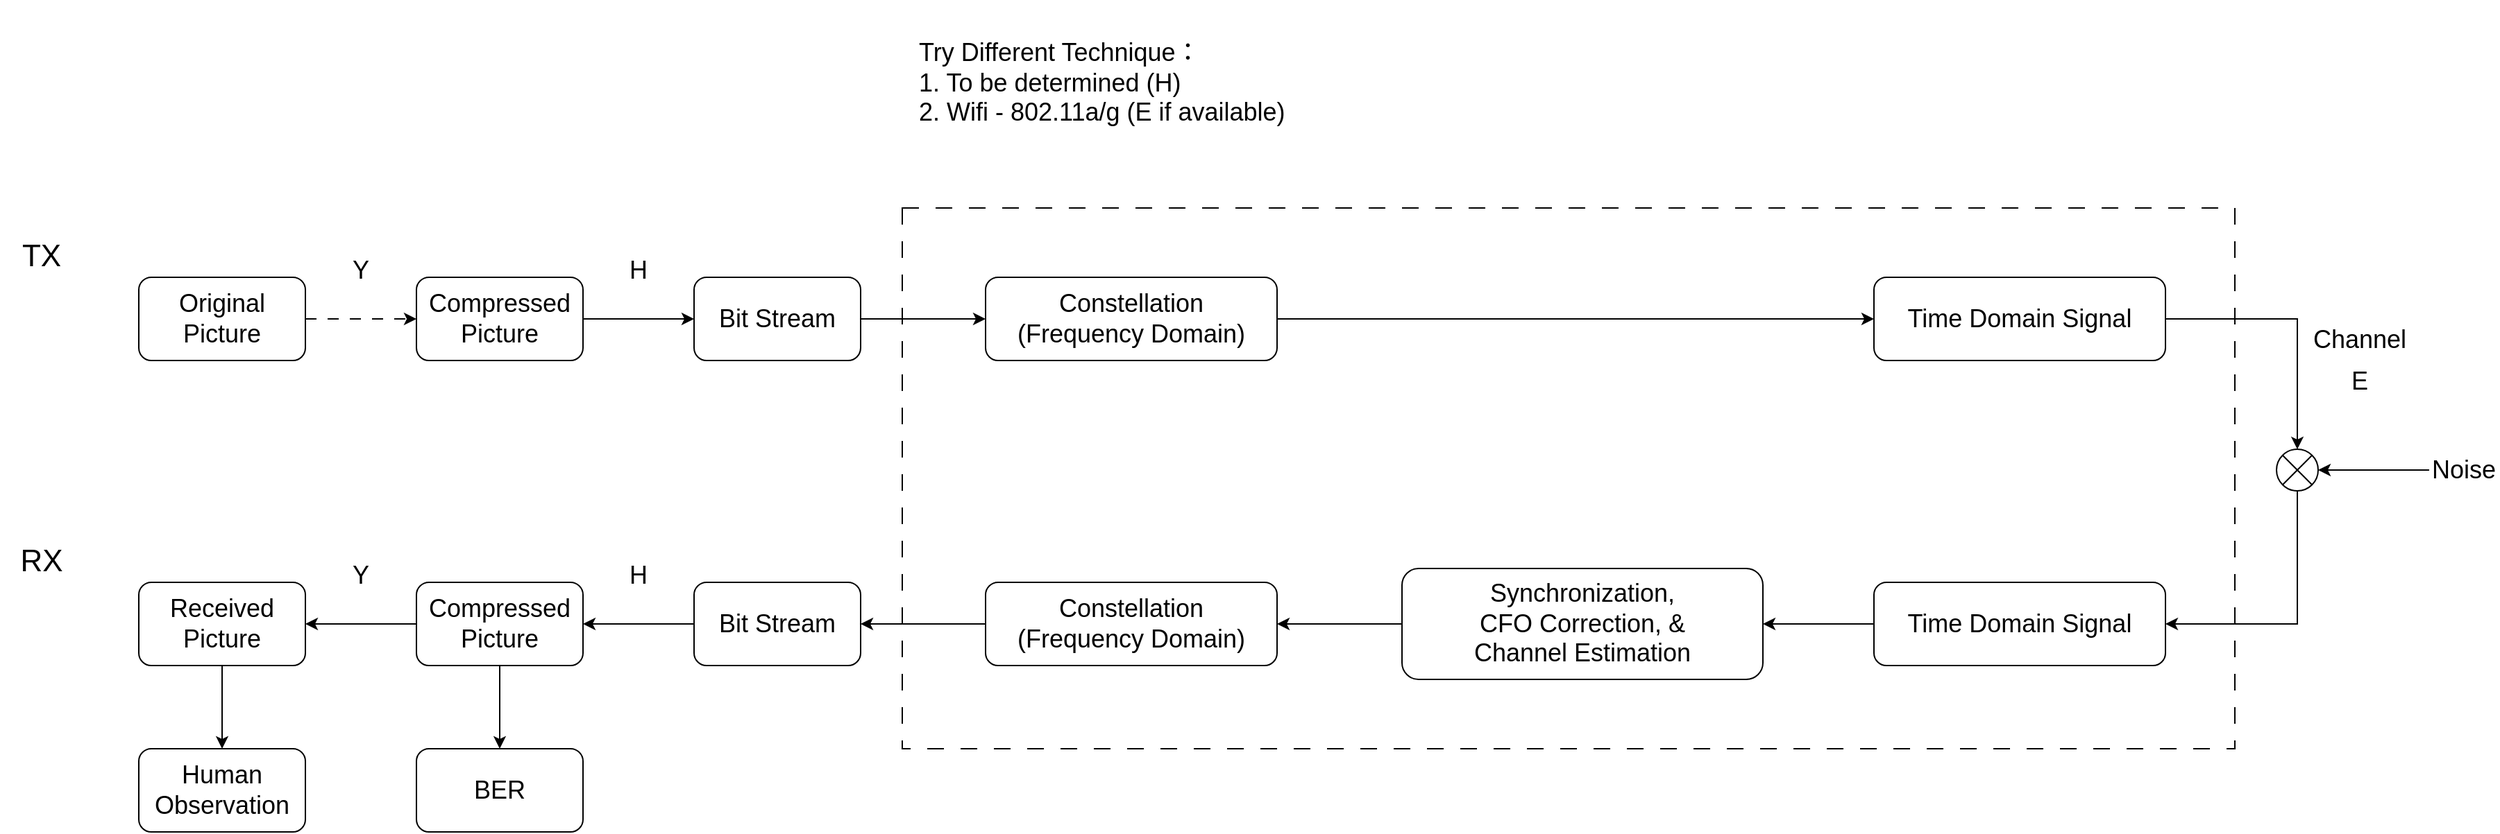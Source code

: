 <mxfile version="27.0.6">
  <diagram name="第 1 页" id="-IKKzewaW2T2-zhnhAkf">
    <mxGraphModel dx="3720" dy="1103" grid="1" gridSize="10" guides="1" tooltips="1" connect="1" arrows="1" fold="1" page="1" pageScale="1" pageWidth="827" pageHeight="1169" math="0" shadow="0">
      <root>
        <mxCell id="0" />
        <mxCell id="1" parent="0" />
        <mxCell id="wPXOqIe6qhQYTiafSFL7-4" style="edgeStyle=orthogonalEdgeStyle;rounded=0;orthogonalLoop=1;jettySize=auto;html=1;exitX=1;exitY=0.5;exitDx=0;exitDy=0;" parent="1" source="wPXOqIe6qhQYTiafSFL7-2" target="wPXOqIe6qhQYTiafSFL7-3" edge="1">
          <mxGeometry relative="1" as="geometry" />
        </mxCell>
        <mxCell id="wPXOqIe6qhQYTiafSFL7-2" value="Compressed&lt;div&gt;Picture&lt;/div&gt;" style="rounded=1;whiteSpace=wrap;html=1;fontSize=18;" parent="1" vertex="1">
          <mxGeometry x="-590" y="430" width="120" height="60" as="geometry" />
        </mxCell>
        <mxCell id="Eda7fuRq0LPePL6fbikn-2" style="edgeStyle=orthogonalEdgeStyle;rounded=0;orthogonalLoop=1;jettySize=auto;html=1;exitX=1;exitY=0.5;exitDx=0;exitDy=0;entryX=0;entryY=0.5;entryDx=0;entryDy=0;" edge="1" parent="1" source="wPXOqIe6qhQYTiafSFL7-3" target="Eda7fuRq0LPePL6fbikn-1">
          <mxGeometry relative="1" as="geometry" />
        </mxCell>
        <mxCell id="wPXOqIe6qhQYTiafSFL7-3" value="Bit Stream" style="rounded=1;whiteSpace=wrap;html=1;fontSize=18;" parent="1" vertex="1">
          <mxGeometry x="-390" y="430" width="120" height="60" as="geometry" />
        </mxCell>
        <mxCell id="Eda7fuRq0LPePL6fbikn-9" style="edgeStyle=orthogonalEdgeStyle;rounded=0;orthogonalLoop=1;jettySize=auto;html=1;exitX=1;exitY=0.5;exitDx=0;exitDy=0;entryX=0;entryY=0.5;entryDx=0;entryDy=0;" edge="1" parent="1" source="Eda7fuRq0LPePL6fbikn-1" target="Eda7fuRq0LPePL6fbikn-8">
          <mxGeometry relative="1" as="geometry" />
        </mxCell>
        <mxCell id="Eda7fuRq0LPePL6fbikn-1" value="Constellation&lt;div&gt;(Frequency Domain)&lt;/div&gt;" style="rounded=1;whiteSpace=wrap;html=1;fontSize=18;" vertex="1" parent="1">
          <mxGeometry x="-180" y="430" width="210" height="60" as="geometry" />
        </mxCell>
        <mxCell id="Eda7fuRq0LPePL6fbikn-6" style="edgeStyle=orthogonalEdgeStyle;rounded=0;orthogonalLoop=1;jettySize=auto;html=1;entryX=0;entryY=0.5;entryDx=0;entryDy=0;dashed=1;dashPattern=8 8;" edge="1" parent="1" source="Eda7fuRq0LPePL6fbikn-4" target="wPXOqIe6qhQYTiafSFL7-2">
          <mxGeometry relative="1" as="geometry" />
        </mxCell>
        <mxCell id="Eda7fuRq0LPePL6fbikn-4" value="Original&lt;div&gt;Picture&lt;/div&gt;" style="rounded=1;whiteSpace=wrap;html=1;fontSize=18;" vertex="1" parent="1">
          <mxGeometry x="-790" y="430" width="120" height="60" as="geometry" />
        </mxCell>
        <mxCell id="Eda7fuRq0LPePL6fbikn-7" value="TX" style="text;html=1;align=center;verticalAlign=middle;whiteSpace=wrap;rounded=0;fontSize=22;" vertex="1" parent="1">
          <mxGeometry x="-890" y="400" width="60" height="30" as="geometry" />
        </mxCell>
        <mxCell id="Eda7fuRq0LPePL6fbikn-8" value="Time Domain&amp;nbsp;&lt;span style=&quot;background-color: transparent; color: light-dark(rgb(0, 0, 0), rgb(255, 255, 255));&quot;&gt;Signal&lt;/span&gt;" style="rounded=1;whiteSpace=wrap;html=1;fontSize=18;" vertex="1" parent="1">
          <mxGeometry x="460" y="430" width="210" height="60" as="geometry" />
        </mxCell>
        <mxCell id="Eda7fuRq0LPePL6fbikn-41" style="edgeStyle=orthogonalEdgeStyle;rounded=0;orthogonalLoop=1;jettySize=auto;html=1;exitX=0;exitY=0.5;exitDx=0;exitDy=0;entryX=1;entryY=0.5;entryDx=0;entryDy=0;" edge="1" parent="1" source="Eda7fuRq0LPePL6fbikn-10" target="Eda7fuRq0LPePL6fbikn-39">
          <mxGeometry relative="1" as="geometry" />
        </mxCell>
        <mxCell id="Eda7fuRq0LPePL6fbikn-10" value="Time Domain&amp;nbsp;&lt;span style=&quot;background-color: transparent; color: light-dark(rgb(0, 0, 0), rgb(255, 255, 255));&quot;&gt;Signal&lt;/span&gt;" style="rounded=1;whiteSpace=wrap;html=1;fontSize=18;" vertex="1" parent="1">
          <mxGeometry x="460" y="650" width="210" height="60" as="geometry" />
        </mxCell>
        <mxCell id="Eda7fuRq0LPePL6fbikn-12" value="Channel" style="text;html=1;align=center;verticalAlign=middle;whiteSpace=wrap;rounded=0;fontSize=18;" vertex="1" parent="1">
          <mxGeometry x="780" y="460" width="60" height="30" as="geometry" />
        </mxCell>
        <mxCell id="Eda7fuRq0LPePL6fbikn-14" value="RX" style="text;html=1;align=center;verticalAlign=middle;whiteSpace=wrap;rounded=0;fontSize=22;" vertex="1" parent="1">
          <mxGeometry x="-890" y="620" width="60" height="30" as="geometry" />
        </mxCell>
        <mxCell id="Eda7fuRq0LPePL6fbikn-45" style="edgeStyle=orthogonalEdgeStyle;rounded=0;orthogonalLoop=1;jettySize=auto;html=1;exitX=0.5;exitY=1;exitDx=0;exitDy=0;exitPerimeter=0;entryX=1;entryY=0.5;entryDx=0;entryDy=0;" edge="1" parent="1" source="Eda7fuRq0LPePL6fbikn-15" target="Eda7fuRq0LPePL6fbikn-10">
          <mxGeometry relative="1" as="geometry" />
        </mxCell>
        <mxCell id="Eda7fuRq0LPePL6fbikn-15" value="" style="verticalLabelPosition=bottom;verticalAlign=top;html=1;shape=mxgraph.flowchart.or;" vertex="1" parent="1">
          <mxGeometry x="750" y="554" width="30" height="30" as="geometry" />
        </mxCell>
        <mxCell id="Eda7fuRq0LPePL6fbikn-16" value="Noise" style="text;html=1;align=center;verticalAlign=middle;whiteSpace=wrap;rounded=0;fontSize=18;" vertex="1" parent="1">
          <mxGeometry x="860" y="554" width="50" height="30" as="geometry" />
        </mxCell>
        <mxCell id="Eda7fuRq0LPePL6fbikn-21" style="edgeStyle=orthogonalEdgeStyle;rounded=0;orthogonalLoop=1;jettySize=auto;html=1;exitX=0;exitY=0.5;exitDx=0;exitDy=0;entryX=1;entryY=0.5;entryDx=0;entryDy=0;" edge="1" parent="1" source="Eda7fuRq0LPePL6fbikn-18" target="Eda7fuRq0LPePL6fbikn-20">
          <mxGeometry relative="1" as="geometry" />
        </mxCell>
        <mxCell id="Eda7fuRq0LPePL6fbikn-18" value="Constellation&lt;div&gt;(Frequency Domain)&lt;/div&gt;" style="rounded=1;whiteSpace=wrap;html=1;fontSize=18;" vertex="1" parent="1">
          <mxGeometry x="-180" y="650" width="210" height="60" as="geometry" />
        </mxCell>
        <mxCell id="Eda7fuRq0LPePL6fbikn-23" style="edgeStyle=orthogonalEdgeStyle;rounded=0;orthogonalLoop=1;jettySize=auto;html=1;exitX=0;exitY=0.5;exitDx=0;exitDy=0;entryX=1;entryY=0.5;entryDx=0;entryDy=0;" edge="1" parent="1" source="Eda7fuRq0LPePL6fbikn-20" target="Eda7fuRq0LPePL6fbikn-22">
          <mxGeometry relative="1" as="geometry" />
        </mxCell>
        <mxCell id="Eda7fuRq0LPePL6fbikn-20" value="Bit Stream" style="rounded=1;whiteSpace=wrap;html=1;fontSize=18;" vertex="1" parent="1">
          <mxGeometry x="-390" y="650" width="120" height="60" as="geometry" />
        </mxCell>
        <mxCell id="Eda7fuRq0LPePL6fbikn-25" style="edgeStyle=orthogonalEdgeStyle;rounded=0;orthogonalLoop=1;jettySize=auto;html=1;exitX=0;exitY=0.5;exitDx=0;exitDy=0;entryX=1;entryY=0.5;entryDx=0;entryDy=0;" edge="1" parent="1" source="Eda7fuRq0LPePL6fbikn-22" target="Eda7fuRq0LPePL6fbikn-24">
          <mxGeometry relative="1" as="geometry" />
        </mxCell>
        <mxCell id="Eda7fuRq0LPePL6fbikn-27" style="edgeStyle=orthogonalEdgeStyle;rounded=0;orthogonalLoop=1;jettySize=auto;html=1;exitX=0.5;exitY=1;exitDx=0;exitDy=0;entryX=0.5;entryY=0;entryDx=0;entryDy=0;" edge="1" parent="1" source="Eda7fuRq0LPePL6fbikn-22" target="Eda7fuRq0LPePL6fbikn-26">
          <mxGeometry relative="1" as="geometry" />
        </mxCell>
        <mxCell id="Eda7fuRq0LPePL6fbikn-22" value="Compressed&lt;div&gt;Picture&lt;/div&gt;" style="rounded=1;whiteSpace=wrap;html=1;fontSize=18;" vertex="1" parent="1">
          <mxGeometry x="-590" y="650" width="120" height="60" as="geometry" />
        </mxCell>
        <mxCell id="Eda7fuRq0LPePL6fbikn-28" style="edgeStyle=orthogonalEdgeStyle;rounded=0;orthogonalLoop=1;jettySize=auto;html=1;exitX=0.5;exitY=1;exitDx=0;exitDy=0;" edge="1" parent="1" source="Eda7fuRq0LPePL6fbikn-24">
          <mxGeometry relative="1" as="geometry">
            <mxPoint x="-730" y="770" as="targetPoint" />
          </mxGeometry>
        </mxCell>
        <mxCell id="Eda7fuRq0LPePL6fbikn-24" value="Received&lt;div&gt;Picture&lt;/div&gt;" style="rounded=1;whiteSpace=wrap;html=1;fontSize=18;" vertex="1" parent="1">
          <mxGeometry x="-790" y="650" width="120" height="60" as="geometry" />
        </mxCell>
        <mxCell id="Eda7fuRq0LPePL6fbikn-26" value="BER" style="rounded=1;whiteSpace=wrap;html=1;fontSize=18;" vertex="1" parent="1">
          <mxGeometry x="-590" y="770" width="120" height="60" as="geometry" />
        </mxCell>
        <mxCell id="Eda7fuRq0LPePL6fbikn-29" value="Human&lt;div&gt;Observation&lt;/div&gt;" style="rounded=1;whiteSpace=wrap;html=1;fontSize=18;" vertex="1" parent="1">
          <mxGeometry x="-790" y="770" width="120" height="60" as="geometry" />
        </mxCell>
        <mxCell id="Eda7fuRq0LPePL6fbikn-30" value="E" style="text;html=1;align=center;verticalAlign=middle;whiteSpace=wrap;rounded=0;fontSize=18;fontColor=light-dark(#000000,#DAB6FF);" vertex="1" parent="1">
          <mxGeometry x="780" y="490" width="60" height="30" as="geometry" />
        </mxCell>
        <mxCell id="Eda7fuRq0LPePL6fbikn-31" value="Y" style="text;html=1;align=center;verticalAlign=middle;whiteSpace=wrap;rounded=0;fontSize=18;fontColor=light-dark(#000000,#9EEAFF);" vertex="1" parent="1">
          <mxGeometry x="-660" y="410" width="60" height="30" as="geometry" />
        </mxCell>
        <mxCell id="Eda7fuRq0LPePL6fbikn-32" value="Y" style="text;html=1;align=center;verticalAlign=middle;whiteSpace=wrap;rounded=0;fontSize=18;fontColor=light-dark(#000000,#9EEAFF);" vertex="1" parent="1">
          <mxGeometry x="-660" y="630" width="60" height="30" as="geometry" />
        </mxCell>
        <mxCell id="Eda7fuRq0LPePL6fbikn-33" value="" style="rounded=0;whiteSpace=wrap;html=1;fillColor=none;dashed=1;dashPattern=12 12;" vertex="1" parent="1">
          <mxGeometry x="-240" y="380" width="960" height="390" as="geometry" />
        </mxCell>
        <mxCell id="Eda7fuRq0LPePL6fbikn-35" value="H" style="text;html=1;align=center;verticalAlign=middle;whiteSpace=wrap;rounded=0;fontSize=18;fontColor=light-dark(#000000,#FFF8CE);" vertex="1" parent="1">
          <mxGeometry x="-460" y="410" width="60" height="30" as="geometry" />
        </mxCell>
        <mxCell id="Eda7fuRq0LPePL6fbikn-36" value="H" style="text;html=1;align=center;verticalAlign=middle;whiteSpace=wrap;rounded=0;fontSize=18;fontColor=light-dark(#000000,#FFF8CE);" vertex="1" parent="1">
          <mxGeometry x="-460" y="630" width="60" height="30" as="geometry" />
        </mxCell>
        <mxCell id="Eda7fuRq0LPePL6fbikn-42" style="edgeStyle=orthogonalEdgeStyle;rounded=0;orthogonalLoop=1;jettySize=auto;html=1;exitX=0;exitY=0.5;exitDx=0;exitDy=0;entryX=1;entryY=0.5;entryDx=0;entryDy=0;" edge="1" parent="1" source="Eda7fuRq0LPePL6fbikn-39" target="Eda7fuRq0LPePL6fbikn-18">
          <mxGeometry relative="1" as="geometry" />
        </mxCell>
        <mxCell id="Eda7fuRq0LPePL6fbikn-39" value="&lt;div&gt;Synchronization,&lt;/div&gt;&lt;div&gt;CFO Correction, &amp;amp;&lt;/div&gt;&lt;div&gt;Channel Estimation&lt;/div&gt;" style="rounded=1;whiteSpace=wrap;html=1;fontSize=18;" vertex="1" parent="1">
          <mxGeometry x="120" y="640" width="260" height="80" as="geometry" />
        </mxCell>
        <mxCell id="Eda7fuRq0LPePL6fbikn-43" value="Try Different Technique：&lt;div&gt;1. To be determined (H)&lt;/div&gt;&lt;div&gt;2. Wifi - 802.11a/g (E if available)&lt;/div&gt;" style="text;html=1;align=left;verticalAlign=middle;whiteSpace=wrap;rounded=0;fontSize=18;" vertex="1" parent="1">
          <mxGeometry x="-230" y="230" width="290" height="120" as="geometry" />
        </mxCell>
        <mxCell id="Eda7fuRq0LPePL6fbikn-44" style="edgeStyle=orthogonalEdgeStyle;rounded=0;orthogonalLoop=1;jettySize=auto;html=1;exitX=1;exitY=0.5;exitDx=0;exitDy=0;entryX=0.5;entryY=0;entryDx=0;entryDy=0;entryPerimeter=0;" edge="1" parent="1" source="Eda7fuRq0LPePL6fbikn-8" target="Eda7fuRq0LPePL6fbikn-15">
          <mxGeometry relative="1" as="geometry" />
        </mxCell>
        <mxCell id="Eda7fuRq0LPePL6fbikn-46" style="edgeStyle=orthogonalEdgeStyle;rounded=0;orthogonalLoop=1;jettySize=auto;html=1;entryX=1;entryY=0.5;entryDx=0;entryDy=0;entryPerimeter=0;" edge="1" parent="1" source="Eda7fuRq0LPePL6fbikn-16" target="Eda7fuRq0LPePL6fbikn-15">
          <mxGeometry relative="1" as="geometry" />
        </mxCell>
      </root>
    </mxGraphModel>
  </diagram>
</mxfile>
